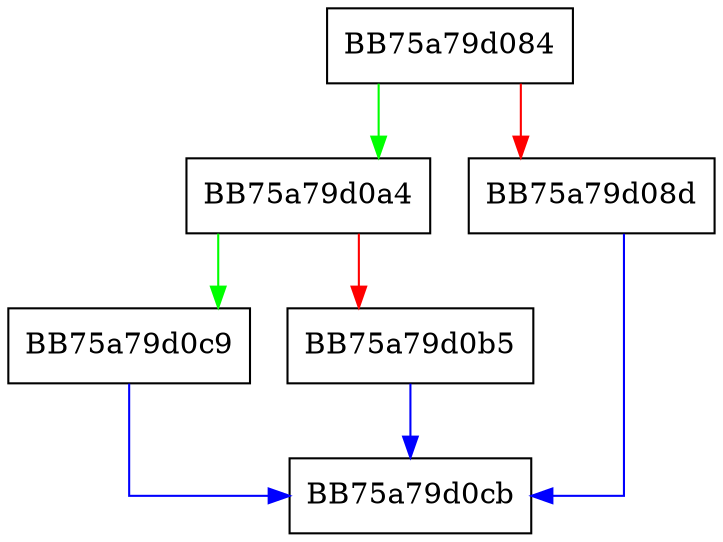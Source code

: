 digraph rand_s {
  node [shape="box"];
  graph [splines=ortho];
  BB75a79d084 -> BB75a79d0a4 [color="green"];
  BB75a79d084 -> BB75a79d08d [color="red"];
  BB75a79d08d -> BB75a79d0cb [color="blue"];
  BB75a79d0a4 -> BB75a79d0c9 [color="green"];
  BB75a79d0a4 -> BB75a79d0b5 [color="red"];
  BB75a79d0b5 -> BB75a79d0cb [color="blue"];
  BB75a79d0c9 -> BB75a79d0cb [color="blue"];
}
